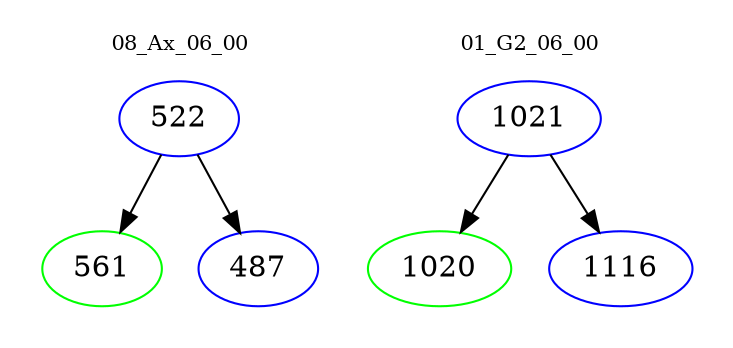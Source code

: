 digraph{
subgraph cluster_0 {
color = white
label = "08_Ax_06_00";
fontsize=10;
T0_522 [label="522", color="blue"]
T0_522 -> T0_561 [color="black"]
T0_561 [label="561", color="green"]
T0_522 -> T0_487 [color="black"]
T0_487 [label="487", color="blue"]
}
subgraph cluster_1 {
color = white
label = "01_G2_06_00";
fontsize=10;
T1_1021 [label="1021", color="blue"]
T1_1021 -> T1_1020 [color="black"]
T1_1020 [label="1020", color="green"]
T1_1021 -> T1_1116 [color="black"]
T1_1116 [label="1116", color="blue"]
}
}

